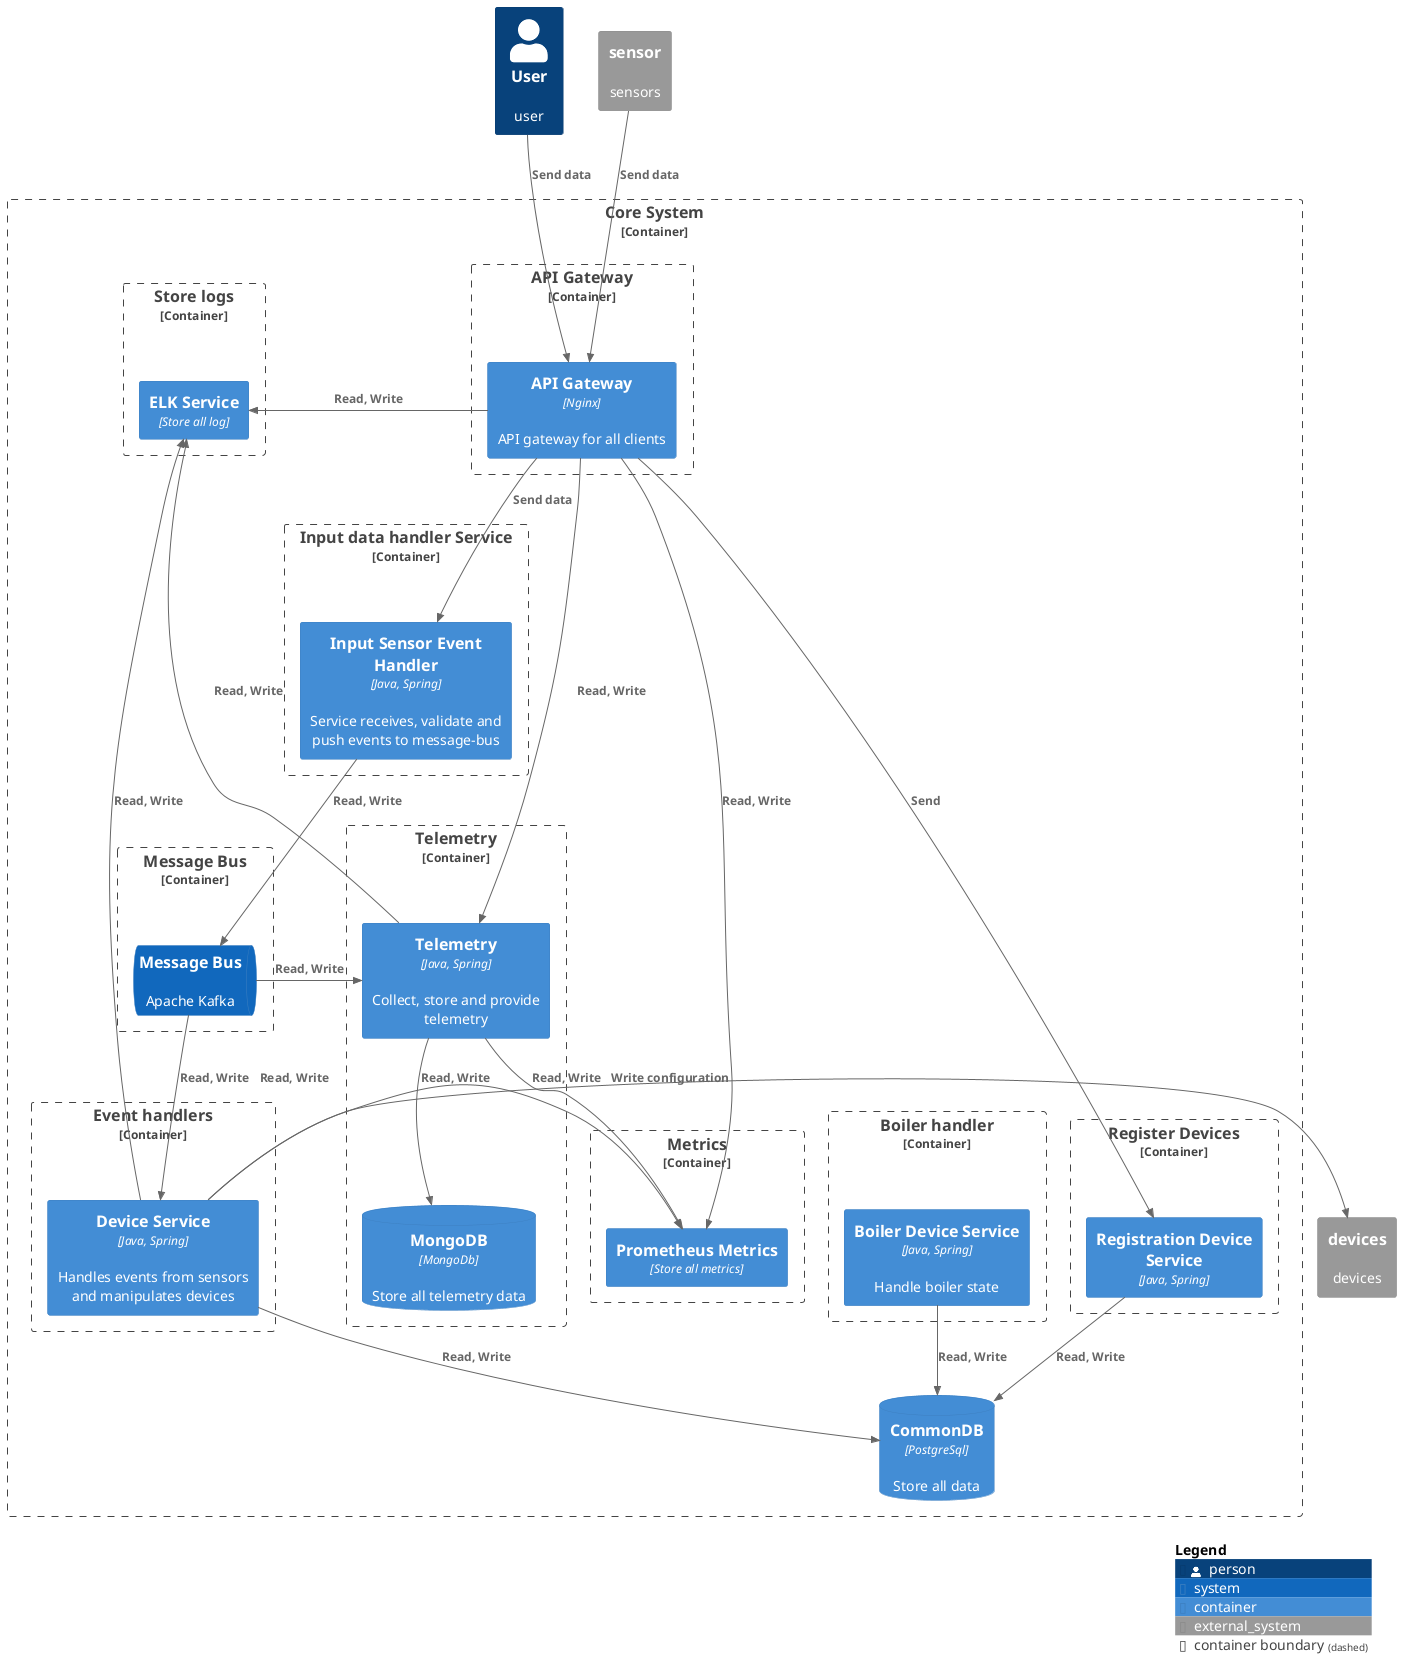 @startuml
!include <C4/C4_Container>

Person(user, "User", "user")
System_Ext(sensor, "sensor", "sensors")
System_Ext(devices, "devices", "devices")

Container_Boundary(core_system, "Core System"){
    ContainerDb(common_db, "CommonDB", "PostgreSql", "Store all data")

    Container_Boundary(api_gateway_container, "API Gateway") {
        Container(api_gateway, "API Gateway", "Nginx", "API gateway for all clients")
    }

    Container_Boundary(input_data_handler_container, "Input data handler Service") {
        Container(input_data_handler_service, "Input Sensor Event Handler", "Java, Spring", "Service receives, validate and push events to message-bus")
    }

    Container_Boundary(telemetry_container, "Telemetry") {
        Container(telemetry_service, "Telemetry", "Java, Spring", "Collect, store and provide telemetry")
        ContainerDb(mongo_db, "MongoDB", "MongoDb", "Store all telemetry data")
        Rel(telemetry_service, mongo_db, "Read, Write")
    }

    Container_Boundary(event_handler_container, "Event handlers") {
        Container(event_handler_service, "Device Service", "Java, Spring", "Handles events from sensors and manipulates devices")
    }

    Container_Boundary(heating_handler_container, "Boiler handler") {
        Container(heating_handler_services, "Boiler Device Service", "Java, Spring", "Handle boiler state")
    }

    Container_Boundary(device_registeation_container, "Register Devices") {
        Container(device_registeation_service, "Registration Device Service", "Java, Spring")
    }

    Container_Boundary(message_bus_container, "Message Bus") {
        SystemQueue(message_bus, "Message Bus", "Apache Kafka")
    }

    Container_Boundary(elk_container, "Store logs") {
        Container(elk_service, "ELK Service", "Store all log")
    }

    Container_Boundary(prometheus_container, "Metrics") {
        Container(prometheus_service, "Prometheus Metrics", "Store all metrics")
    }
}

Rel(user, api_gateway, "Send data")
Rel("sensor", api_gateway, "Send data")

Rel(api_gateway, input_data_handler_service, "Send data")
Rel(event_handler_service, common_db, "Read, Write")
Rel(device_registeation_service, common_db, "Read, Write")
Rel(heating_handler_services, common_db, "Read, Write")

Rel(input_data_handler_service, message_bus, "Read, Write")
Rel(message_bus, event_handler_service, "Read, Write")
Rel_R(event_handler_service, devices, "Write configuration")
Rel_L(message_bus, telemetry_service, "Read, Write")
Rel_R(api_gateway, telemetry_service, "Read, Write")

Rel(api_gateway, device_registeation_service, "Send")

Rel_L(api_gateway, elk_service, "Read, Write")
Rel_L(telemetry_service, elk_service, "Read, Write")
Rel_L(event_handler_service, elk_service, "Read, Write")

Rel_R(api_gateway, prometheus_service, "Read, Write")
Rel_R(telemetry_service, prometheus_service, "Read, Write")
Rel_R(event_handler_service, prometheus_service, "Read, Write")

SHOW_LEGEND()
@enduml
